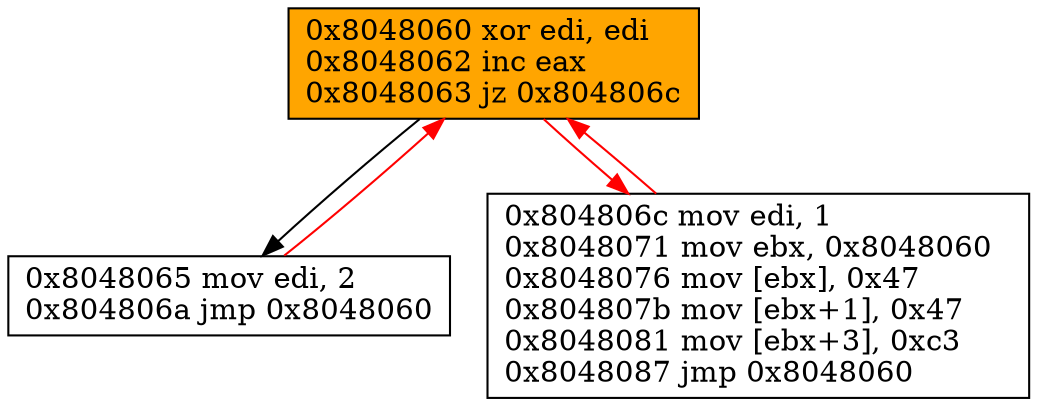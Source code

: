 digraph G {
fontname=cmr10;
labeljust=r
"60" [labeljust=r,label="0x8048060 xor edi, edi\l0x8048062 inc eax\l0x8048063 jz 0x804806c\l", shape=box, style="filled", fillcolor=orange]
"63" [labeljust=r,label="0x8048065 mov edi, 2\l0x804806a jmp 0x8048060\l", shape=box, style="filled", fillcolor=white]
"6a" [labeljust=r,label="0x804806c mov edi, 1 \l0x8048071 mov ebx, 0x8048060  \l0x8048076 mov [ebx], 0x47 \l0x804807b mov [ebx+1], 0x47\l0x8048081 mov [ebx+3], 0xc3  \l0x8048087 jmp 0x8048060\l", shape=box, style="filled", fillcolor=white]
"60" -> "6a" [color=red]
"60" -> "63" [color=black]
"63" -> "60" [color=red]
"6a" -> "60" [color=red]
}
